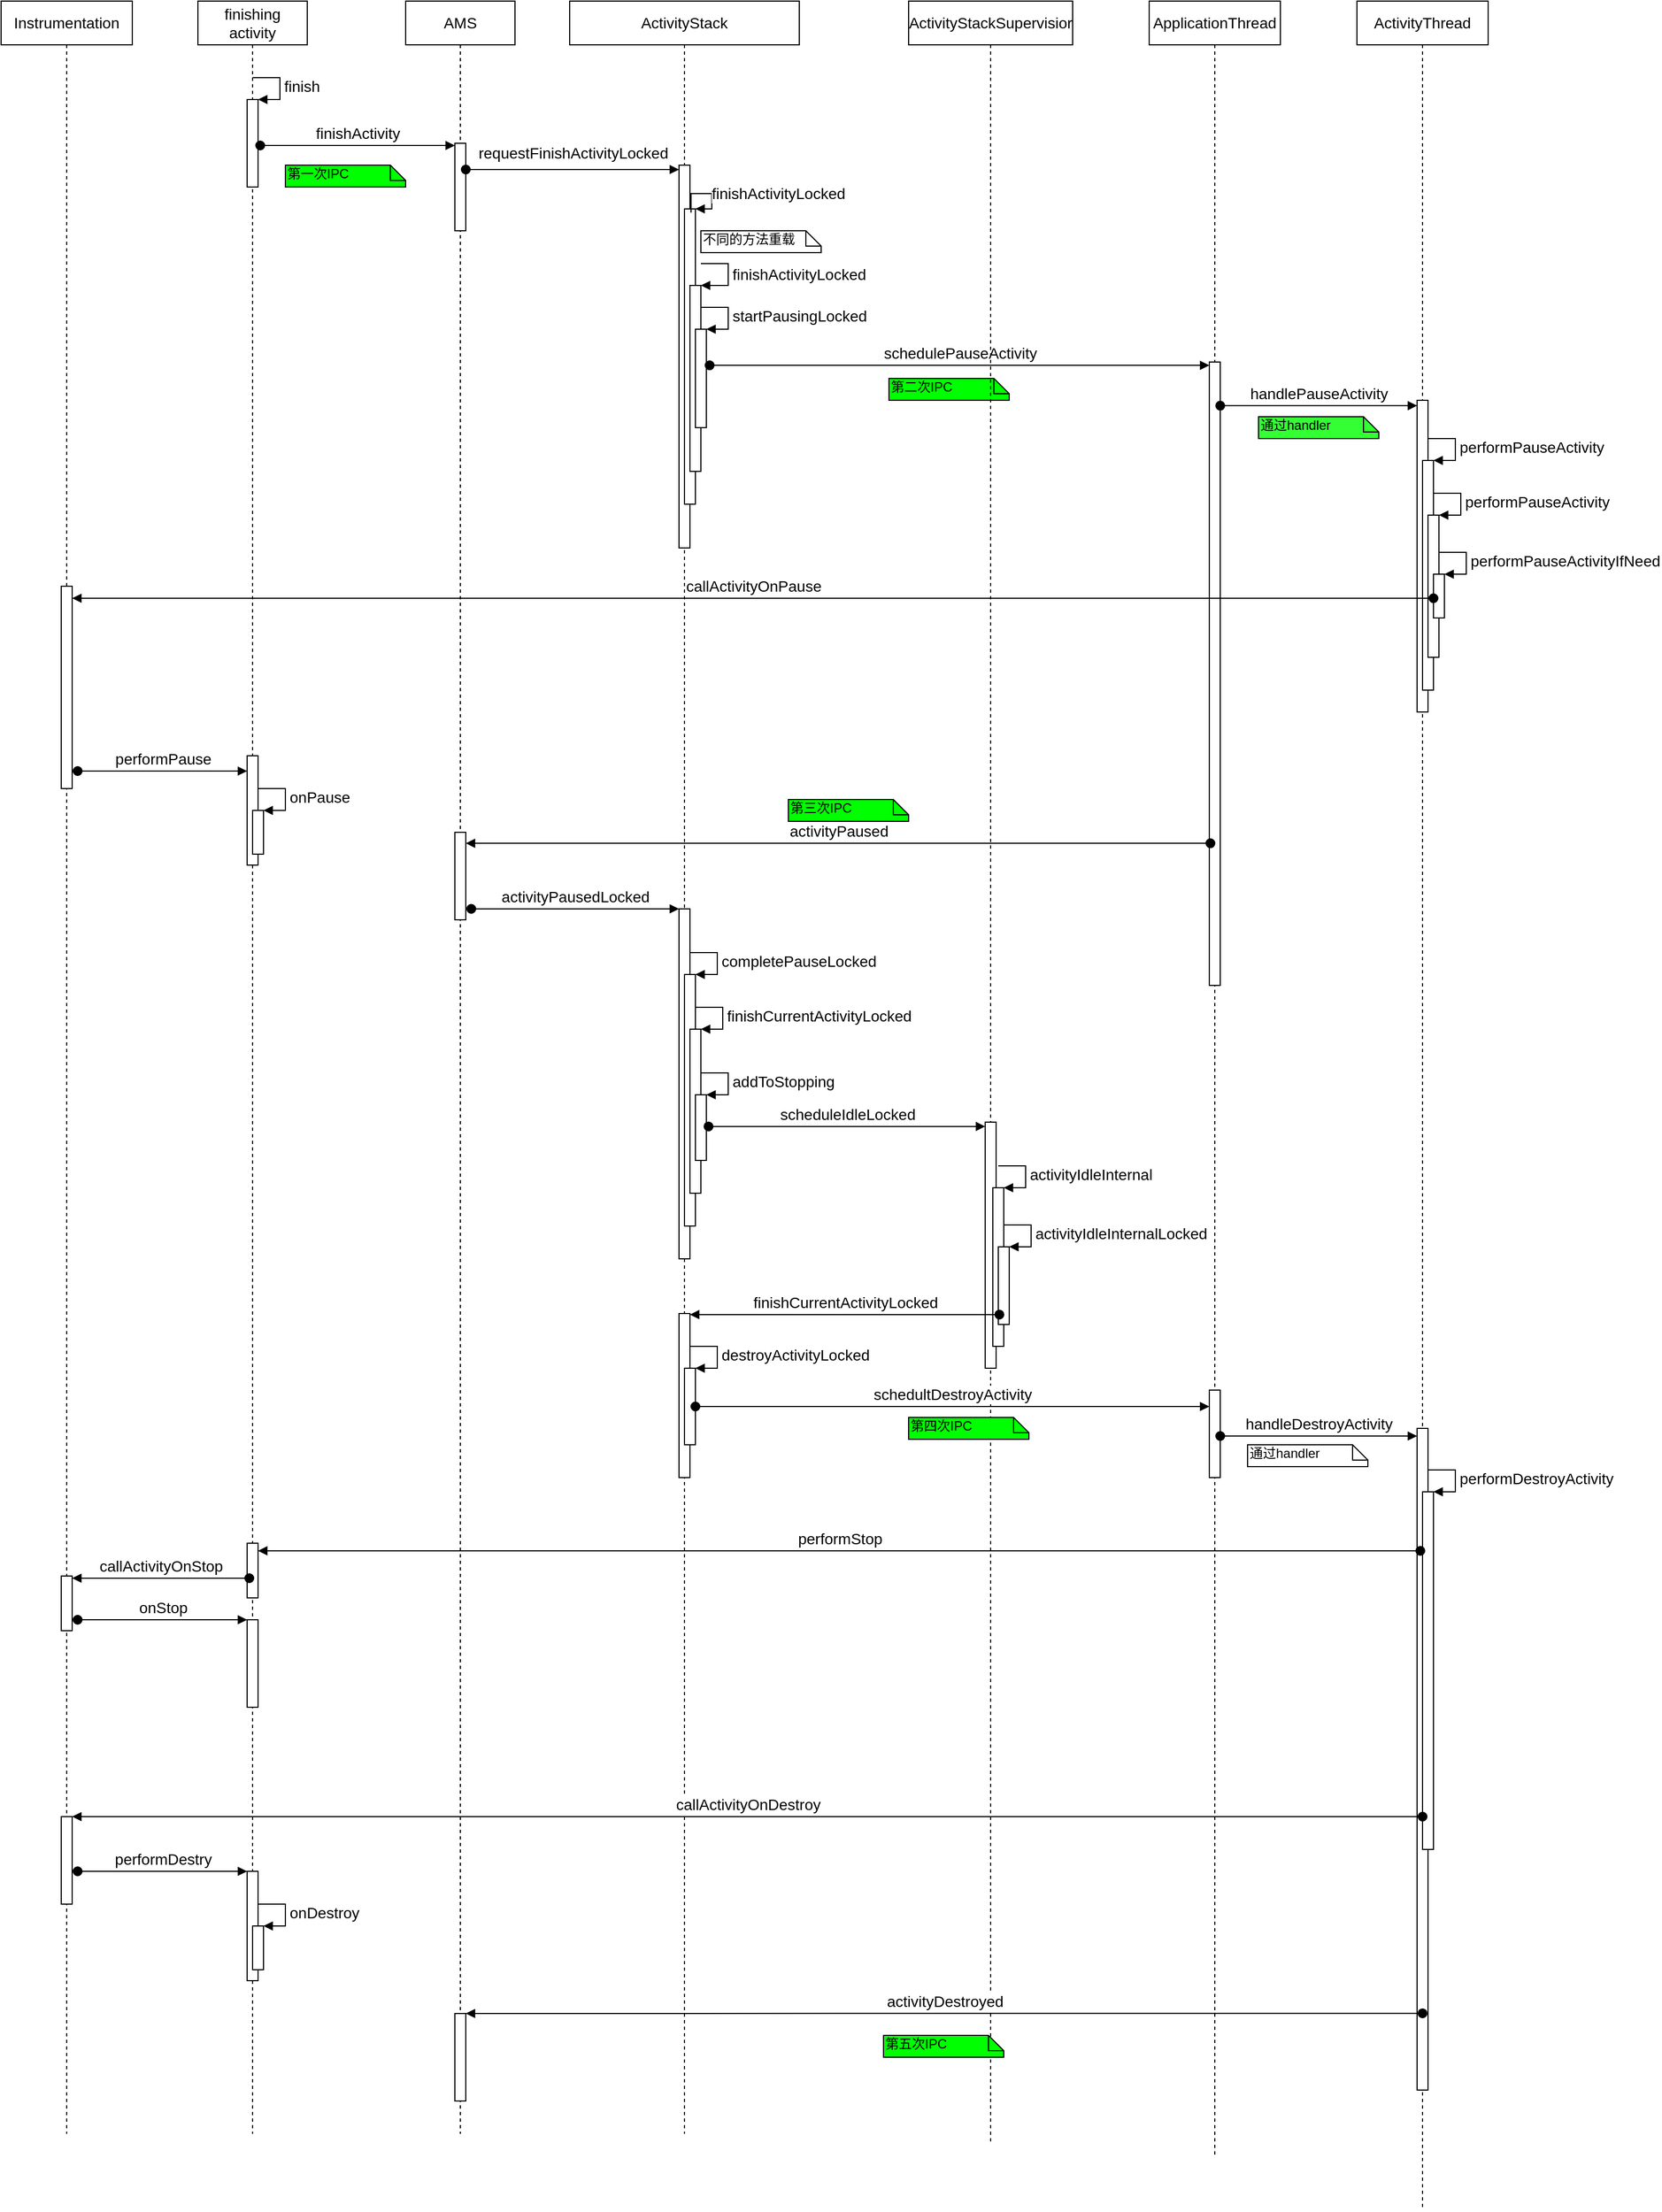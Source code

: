 <mxfile version="10.6.5" type="github"><diagram id="ZLF4FiaXyCPLw8wMx146" name="Page-1"><mxGraphModel dx="2461" dy="768" grid="1" gridSize="10" guides="1" tooltips="1" connect="1" arrows="1" fold="1" page="1" pageScale="1" pageWidth="827" pageHeight="1169" math="0" shadow="0"><root><mxCell id="0"/><mxCell id="1" parent="0"/><mxCell id="BoO9bFV0-iWKRXz_QszZ-1" value="&lt;font style=&quot;font-size: 14px&quot;&gt;finishing activity&lt;/font&gt;" style="shape=umlLifeline;perimeter=lifelinePerimeter;whiteSpace=wrap;html=1;container=1;collapsible=0;recursiveResize=0;outlineConnect=0;" vertex="1" parent="1"><mxGeometry x="100" y="20" width="100" height="1950" as="geometry"/></mxCell><mxCell id="BoO9bFV0-iWKRXz_QszZ-2" value="" style="html=1;points=[];perimeter=orthogonalPerimeter;" vertex="1" parent="BoO9bFV0-iWKRXz_QszZ-1"><mxGeometry x="45" y="90" width="10" height="80" as="geometry"/></mxCell><mxCell id="BoO9bFV0-iWKRXz_QszZ-3" value="&lt;font style=&quot;font-size: 14px&quot;&gt;finish&lt;/font&gt;" style="edgeStyle=orthogonalEdgeStyle;html=1;align=left;spacingLeft=2;endArrow=block;rounded=0;entryX=1;entryY=0;" edge="1" target="BoO9bFV0-iWKRXz_QszZ-2" parent="BoO9bFV0-iWKRXz_QszZ-1"><mxGeometry relative="1" as="geometry"><mxPoint x="50" y="70" as="sourcePoint"/><Array as="points"><mxPoint x="75" y="70"/></Array></mxGeometry></mxCell><mxCell id="BoO9bFV0-iWKRXz_QszZ-46" value="" style="html=1;points=[];perimeter=orthogonalPerimeter;" vertex="1" parent="BoO9bFV0-iWKRXz_QszZ-1"><mxGeometry x="45" y="690" width="10" height="100" as="geometry"/></mxCell><mxCell id="BoO9bFV0-iWKRXz_QszZ-48" value="" style="html=1;points=[];perimeter=orthogonalPerimeter;" vertex="1" parent="BoO9bFV0-iWKRXz_QszZ-1"><mxGeometry x="50" y="740" width="10" height="40" as="geometry"/></mxCell><mxCell id="BoO9bFV0-iWKRXz_QszZ-49" value="&lt;font style=&quot;font-size: 14px&quot;&gt;onPause&lt;/font&gt;" style="edgeStyle=orthogonalEdgeStyle;html=1;align=left;spacingLeft=2;endArrow=block;rounded=0;entryX=1;entryY=0;" edge="1" target="BoO9bFV0-iWKRXz_QszZ-48" parent="BoO9bFV0-iWKRXz_QszZ-1"><mxGeometry relative="1" as="geometry"><mxPoint x="55" y="720" as="sourcePoint"/><Array as="points"><mxPoint x="80" y="720"/></Array></mxGeometry></mxCell><mxCell id="BoO9bFV0-iWKRXz_QszZ-89" value="" style="html=1;points=[];perimeter=orthogonalPerimeter;" vertex="1" parent="BoO9bFV0-iWKRXz_QszZ-1"><mxGeometry x="45" y="1410" width="10" height="50" as="geometry"/></mxCell><mxCell id="BoO9bFV0-iWKRXz_QszZ-94" value="" style="html=1;points=[];perimeter=orthogonalPerimeter;" vertex="1" parent="BoO9bFV0-iWKRXz_QszZ-1"><mxGeometry x="45" y="1480" width="10" height="80" as="geometry"/></mxCell><mxCell id="BoO9bFV0-iWKRXz_QszZ-95" value="&lt;font style=&quot;font-size: 14px&quot;&gt;onStop&lt;/font&gt;" style="html=1;verticalAlign=bottom;startArrow=oval;endArrow=block;startSize=8;" edge="1" target="BoO9bFV0-iWKRXz_QszZ-94" parent="BoO9bFV0-iWKRXz_QszZ-1"><mxGeometry relative="1" as="geometry"><mxPoint x="-110" y="1480" as="sourcePoint"/></mxGeometry></mxCell><mxCell id="BoO9bFV0-iWKRXz_QszZ-98" value="" style="html=1;points=[];perimeter=orthogonalPerimeter;" vertex="1" parent="BoO9bFV0-iWKRXz_QszZ-1"><mxGeometry x="45" y="1710" width="10" height="100" as="geometry"/></mxCell><mxCell id="BoO9bFV0-iWKRXz_QszZ-99" value="&lt;font style=&quot;font-size: 14px&quot;&gt;performDestry&lt;/font&gt;" style="html=1;verticalAlign=bottom;startArrow=oval;endArrow=block;startSize=8;" edge="1" target="BoO9bFV0-iWKRXz_QszZ-98" parent="BoO9bFV0-iWKRXz_QszZ-1"><mxGeometry relative="1" as="geometry"><mxPoint x="-110" y="1710" as="sourcePoint"/></mxGeometry></mxCell><mxCell id="BoO9bFV0-iWKRXz_QszZ-100" value="" style="html=1;points=[];perimeter=orthogonalPerimeter;" vertex="1" parent="BoO9bFV0-iWKRXz_QszZ-1"><mxGeometry x="50" y="1760" width="10" height="40" as="geometry"/></mxCell><mxCell id="BoO9bFV0-iWKRXz_QszZ-101" value="&lt;font style=&quot;font-size: 14px&quot;&gt;onDestroy&lt;/font&gt;" style="edgeStyle=orthogonalEdgeStyle;html=1;align=left;spacingLeft=2;endArrow=block;rounded=0;entryX=1;entryY=0;" edge="1" target="BoO9bFV0-iWKRXz_QszZ-100" parent="BoO9bFV0-iWKRXz_QszZ-1"><mxGeometry relative="1" as="geometry"><mxPoint x="55" y="1740" as="sourcePoint"/><Array as="points"><mxPoint x="80" y="1740"/></Array></mxGeometry></mxCell><mxCell id="BoO9bFV0-iWKRXz_QszZ-4" value="&lt;font style=&quot;font-size: 14px&quot;&gt;AMS&lt;/font&gt;" style="shape=umlLifeline;perimeter=lifelinePerimeter;whiteSpace=wrap;html=1;container=1;collapsible=0;recursiveResize=0;outlineConnect=0;" vertex="1" parent="1"><mxGeometry x="290" y="20" width="100" height="1950" as="geometry"/></mxCell><mxCell id="BoO9bFV0-iWKRXz_QszZ-8" value="" style="html=1;points=[];perimeter=orthogonalPerimeter;" vertex="1" parent="BoO9bFV0-iWKRXz_QszZ-4"><mxGeometry x="45" y="130" width="10" height="80" as="geometry"/></mxCell><mxCell id="BoO9bFV0-iWKRXz_QszZ-54" value="" style="html=1;points=[];perimeter=orthogonalPerimeter;" vertex="1" parent="BoO9bFV0-iWKRXz_QszZ-4"><mxGeometry x="45" y="760" width="10" height="80" as="geometry"/></mxCell><mxCell id="BoO9bFV0-iWKRXz_QszZ-105" value="" style="html=1;points=[];perimeter=orthogonalPerimeter;fillColor=#FFFFFF;" vertex="1" parent="BoO9bFV0-iWKRXz_QszZ-4"><mxGeometry x="45" y="1840" width="10" height="80" as="geometry"/></mxCell><mxCell id="BoO9bFV0-iWKRXz_QszZ-9" value="&lt;font style=&quot;font-size: 14px&quot;&gt;finishActivity&lt;/font&gt;" style="html=1;verticalAlign=bottom;startArrow=oval;endArrow=block;startSize=8;exitX=1.2;exitY=0.525;exitDx=0;exitDy=0;exitPerimeter=0;" edge="1" target="BoO9bFV0-iWKRXz_QszZ-8" parent="1" source="BoO9bFV0-iWKRXz_QszZ-2"><mxGeometry relative="1" as="geometry"><mxPoint x="275" y="150" as="sourcePoint"/></mxGeometry></mxCell><mxCell id="BoO9bFV0-iWKRXz_QszZ-10" value="&lt;font style=&quot;font-size: 14px&quot;&gt;ActivityStack&lt;/font&gt;" style="shape=umlLifeline;perimeter=lifelinePerimeter;whiteSpace=wrap;html=1;container=1;collapsible=0;recursiveResize=0;outlineConnect=0;" vertex="1" parent="1"><mxGeometry x="440" y="20" width="210" height="1950" as="geometry"/></mxCell><mxCell id="BoO9bFV0-iWKRXz_QszZ-12" value="" style="html=1;points=[];perimeter=orthogonalPerimeter;" vertex="1" parent="BoO9bFV0-iWKRXz_QszZ-10"><mxGeometry x="100" y="150" width="10" height="350" as="geometry"/></mxCell><mxCell id="BoO9bFV0-iWKRXz_QszZ-16" value="" style="html=1;points=[];perimeter=orthogonalPerimeter;" vertex="1" parent="BoO9bFV0-iWKRXz_QszZ-10"><mxGeometry x="105" y="190" width="10" height="270" as="geometry"/></mxCell><mxCell id="BoO9bFV0-iWKRXz_QszZ-17" value="&lt;font style=&quot;font-size: 14px&quot;&gt;finishActivityLocked&lt;/font&gt;" style="edgeStyle=orthogonalEdgeStyle;html=1;align=left;spacingLeft=2;endArrow=block;rounded=0;entryX=1;entryY=0;exitX=1.1;exitY=0.124;exitDx=0;exitDy=0;exitPerimeter=0;" edge="1" target="BoO9bFV0-iWKRXz_QszZ-16" parent="BoO9bFV0-iWKRXz_QszZ-10" source="BoO9bFV0-iWKRXz_QszZ-12"><mxGeometry relative="1" as="geometry"><mxPoint x="55" y="180" as="sourcePoint"/><Array as="points"><mxPoint x="130" y="176"/><mxPoint x="130" y="190"/></Array></mxGeometry></mxCell><mxCell id="BoO9bFV0-iWKRXz_QszZ-18" value="" style="html=1;points=[];perimeter=orthogonalPerimeter;" vertex="1" parent="BoO9bFV0-iWKRXz_QszZ-10"><mxGeometry x="110" y="260" width="10" height="170" as="geometry"/></mxCell><mxCell id="BoO9bFV0-iWKRXz_QszZ-19" value="&lt;font style=&quot;font-size: 14px&quot;&gt;finishActivityLocked&lt;/font&gt;" style="edgeStyle=orthogonalEdgeStyle;html=1;align=left;spacingLeft=2;endArrow=block;rounded=0;entryX=1;entryY=0;" edge="1" target="BoO9bFV0-iWKRXz_QszZ-18" parent="BoO9bFV0-iWKRXz_QszZ-10"><mxGeometry relative="1" as="geometry"><mxPoint x="120" y="240" as="sourcePoint"/><Array as="points"><mxPoint x="145" y="240"/></Array></mxGeometry></mxCell><mxCell id="BoO9bFV0-iWKRXz_QszZ-20" value="不同的方法重载" style="shape=note;whiteSpace=wrap;html=1;size=14;verticalAlign=top;align=left;spacingTop=-6;" vertex="1" parent="BoO9bFV0-iWKRXz_QszZ-10"><mxGeometry x="120" y="210" width="110" height="20" as="geometry"/></mxCell><mxCell id="BoO9bFV0-iWKRXz_QszZ-21" value="" style="html=1;points=[];perimeter=orthogonalPerimeter;" vertex="1" parent="BoO9bFV0-iWKRXz_QszZ-10"><mxGeometry x="115" y="300" width="10" height="90" as="geometry"/></mxCell><mxCell id="BoO9bFV0-iWKRXz_QszZ-22" value="&lt;font style=&quot;font-size: 14px&quot;&gt;startPausingLocked&lt;/font&gt;" style="edgeStyle=orthogonalEdgeStyle;html=1;align=left;spacingLeft=2;endArrow=block;rounded=0;entryX=1;entryY=0;" edge="1" target="BoO9bFV0-iWKRXz_QszZ-21" parent="BoO9bFV0-iWKRXz_QszZ-10"><mxGeometry relative="1" as="geometry"><mxPoint x="120" y="280" as="sourcePoint"/><Array as="points"><mxPoint x="145" y="280"/></Array></mxGeometry></mxCell><mxCell id="BoO9bFV0-iWKRXz_QszZ-56" value="" style="html=1;points=[];perimeter=orthogonalPerimeter;" vertex="1" parent="BoO9bFV0-iWKRXz_QszZ-10"><mxGeometry x="100" y="830" width="10" height="320" as="geometry"/></mxCell><mxCell id="BoO9bFV0-iWKRXz_QszZ-57" value="&lt;font style=&quot;font-size: 14px&quot;&gt;activityPausedLocked&lt;/font&gt;" style="html=1;verticalAlign=bottom;startArrow=oval;endArrow=block;startSize=8;" edge="1" target="BoO9bFV0-iWKRXz_QszZ-56" parent="BoO9bFV0-iWKRXz_QszZ-10"><mxGeometry relative="1" as="geometry"><mxPoint x="-90" y="830" as="sourcePoint"/></mxGeometry></mxCell><mxCell id="BoO9bFV0-iWKRXz_QszZ-58" value="" style="html=1;points=[];perimeter=orthogonalPerimeter;" vertex="1" parent="BoO9bFV0-iWKRXz_QszZ-10"><mxGeometry x="105" y="890" width="10" height="230" as="geometry"/></mxCell><mxCell id="BoO9bFV0-iWKRXz_QszZ-59" value="&lt;font style=&quot;font-size: 14px&quot;&gt;completePauseLocked&lt;/font&gt;" style="edgeStyle=orthogonalEdgeStyle;html=1;align=left;spacingLeft=2;endArrow=block;rounded=0;entryX=1;entryY=0;" edge="1" target="BoO9bFV0-iWKRXz_QszZ-58" parent="BoO9bFV0-iWKRXz_QszZ-10"><mxGeometry relative="1" as="geometry"><mxPoint x="110" y="870" as="sourcePoint"/><Array as="points"><mxPoint x="135" y="870"/></Array></mxGeometry></mxCell><mxCell id="BoO9bFV0-iWKRXz_QszZ-60" value="" style="html=1;points=[];perimeter=orthogonalPerimeter;" vertex="1" parent="BoO9bFV0-iWKRXz_QszZ-10"><mxGeometry x="110" y="940" width="10" height="150" as="geometry"/></mxCell><mxCell id="BoO9bFV0-iWKRXz_QszZ-61" value="&lt;font style=&quot;font-size: 14px&quot;&gt;finishCurrentActivityLocked&lt;/font&gt;" style="edgeStyle=orthogonalEdgeStyle;html=1;align=left;spacingLeft=2;endArrow=block;rounded=0;entryX=1;entryY=0;" edge="1" target="BoO9bFV0-iWKRXz_QszZ-60" parent="BoO9bFV0-iWKRXz_QszZ-10"><mxGeometry relative="1" as="geometry"><mxPoint x="115" y="920" as="sourcePoint"/><Array as="points"><mxPoint x="140" y="920"/></Array></mxGeometry></mxCell><mxCell id="BoO9bFV0-iWKRXz_QszZ-62" value="" style="html=1;points=[];perimeter=orthogonalPerimeter;" vertex="1" parent="BoO9bFV0-iWKRXz_QszZ-10"><mxGeometry x="115" y="1000" width="10" height="60" as="geometry"/></mxCell><mxCell id="BoO9bFV0-iWKRXz_QszZ-63" value="&lt;font style=&quot;font-size: 14px&quot;&gt;addToStopping&lt;/font&gt;" style="edgeStyle=orthogonalEdgeStyle;html=1;align=left;spacingLeft=2;endArrow=block;rounded=0;entryX=1;entryY=0;" edge="1" target="BoO9bFV0-iWKRXz_QszZ-62" parent="BoO9bFV0-iWKRXz_QszZ-10"><mxGeometry relative="1" as="geometry"><mxPoint x="120" y="980" as="sourcePoint"/><Array as="points"><mxPoint x="145" y="980"/></Array></mxGeometry></mxCell><mxCell id="BoO9bFV0-iWKRXz_QszZ-76" value="" style="html=1;points=[];perimeter=orthogonalPerimeter;" vertex="1" parent="BoO9bFV0-iWKRXz_QszZ-10"><mxGeometry x="100" y="1200" width="10" height="150" as="geometry"/></mxCell><mxCell id="BoO9bFV0-iWKRXz_QszZ-78" value="" style="html=1;points=[];perimeter=orthogonalPerimeter;" vertex="1" parent="BoO9bFV0-iWKRXz_QszZ-10"><mxGeometry x="105" y="1250" width="10" height="70" as="geometry"/></mxCell><mxCell id="BoO9bFV0-iWKRXz_QszZ-79" value="&lt;font style=&quot;font-size: 14px&quot;&gt;destroyActivityLocked&lt;/font&gt;" style="edgeStyle=orthogonalEdgeStyle;html=1;align=left;spacingLeft=2;endArrow=block;rounded=0;entryX=1;entryY=0;" edge="1" target="BoO9bFV0-iWKRXz_QszZ-78" parent="BoO9bFV0-iWKRXz_QszZ-10"><mxGeometry relative="1" as="geometry"><mxPoint x="110" y="1230" as="sourcePoint"/><Array as="points"><mxPoint x="135" y="1230"/></Array></mxGeometry></mxCell><mxCell id="BoO9bFV0-iWKRXz_QszZ-13" value="&lt;font style=&quot;font-size: 14px&quot;&gt;requestFinishActivityLocked&lt;/font&gt;" style="html=1;verticalAlign=bottom;startArrow=oval;endArrow=block;startSize=8;exitX=1;exitY=0.3;exitDx=0;exitDy=0;exitPerimeter=0;" edge="1" target="BoO9bFV0-iWKRXz_QszZ-12" parent="1" source="BoO9bFV0-iWKRXz_QszZ-8"><mxGeometry y="4" relative="1" as="geometry"><mxPoint x="455" y="170" as="sourcePoint"/><mxPoint as="offset"/></mxGeometry></mxCell><mxCell id="BoO9bFV0-iWKRXz_QszZ-23" value="&lt;font style=&quot;font-size: 14px&quot;&gt;ApplicationThread&lt;/font&gt;" style="shape=umlLifeline;perimeter=lifelinePerimeter;whiteSpace=wrap;html=1;container=1;collapsible=0;recursiveResize=0;outlineConnect=0;" vertex="1" parent="1"><mxGeometry x="970" y="20" width="120" height="1970" as="geometry"/></mxCell><mxCell id="BoO9bFV0-iWKRXz_QszZ-25" value="" style="html=1;points=[];perimeter=orthogonalPerimeter;" vertex="1" parent="BoO9bFV0-iWKRXz_QszZ-23"><mxGeometry x="55" y="330" width="10" height="570" as="geometry"/></mxCell><mxCell id="BoO9bFV0-iWKRXz_QszZ-80" value="" style="html=1;points=[];perimeter=orthogonalPerimeter;" vertex="1" parent="BoO9bFV0-iWKRXz_QszZ-23"><mxGeometry x="55" y="1270" width="10" height="80" as="geometry"/></mxCell><mxCell id="BoO9bFV0-iWKRXz_QszZ-28" value="第二次IPC" style="shape=note;whiteSpace=wrap;html=1;size=14;verticalAlign=top;align=left;spacingTop=-6;fillColor=#00FF00;" vertex="1" parent="1"><mxGeometry x="732" y="365" width="110" height="20" as="geometry"/></mxCell><mxCell id="BoO9bFV0-iWKRXz_QszZ-29" value="&lt;font style=&quot;font-size: 14px&quot;&gt;ActivityThread&lt;/font&gt;" style="shape=umlLifeline;perimeter=lifelinePerimeter;whiteSpace=wrap;html=1;container=1;collapsible=0;recursiveResize=0;outlineConnect=0;" vertex="1" parent="1"><mxGeometry x="1160" y="20" width="120" height="2020" as="geometry"/></mxCell><mxCell id="BoO9bFV0-iWKRXz_QszZ-30" value="" style="html=1;points=[];perimeter=orthogonalPerimeter;" vertex="1" parent="BoO9bFV0-iWKRXz_QszZ-29"><mxGeometry x="55" y="365" width="10" height="285" as="geometry"/></mxCell><mxCell id="BoO9bFV0-iWKRXz_QszZ-32" value="" style="html=1;points=[];perimeter=orthogonalPerimeter;" vertex="1" parent="BoO9bFV0-iWKRXz_QszZ-29"><mxGeometry x="60" y="420" width="10" height="210" as="geometry"/></mxCell><mxCell id="BoO9bFV0-iWKRXz_QszZ-33" value="&lt;font style=&quot;font-size: 14px&quot;&gt;performPauseActivity&lt;/font&gt;" style="edgeStyle=orthogonalEdgeStyle;html=1;align=left;spacingLeft=2;endArrow=block;rounded=0;entryX=1;entryY=0;" edge="1" target="BoO9bFV0-iWKRXz_QszZ-32" parent="BoO9bFV0-iWKRXz_QszZ-29"><mxGeometry relative="1" as="geometry"><mxPoint x="65" y="400" as="sourcePoint"/><Array as="points"><mxPoint x="90" y="400"/></Array></mxGeometry></mxCell><mxCell id="BoO9bFV0-iWKRXz_QszZ-34" value="" style="html=1;points=[];perimeter=orthogonalPerimeter;" vertex="1" parent="BoO9bFV0-iWKRXz_QszZ-29"><mxGeometry x="65" y="470" width="10" height="130" as="geometry"/></mxCell><mxCell id="BoO9bFV0-iWKRXz_QszZ-35" value="&lt;font style=&quot;font-size: 14px&quot;&gt;performPauseActivity&lt;/font&gt;" style="edgeStyle=orthogonalEdgeStyle;html=1;align=left;spacingLeft=2;endArrow=block;rounded=0;entryX=1;entryY=0;" edge="1" target="BoO9bFV0-iWKRXz_QszZ-34" parent="BoO9bFV0-iWKRXz_QszZ-29"><mxGeometry relative="1" as="geometry"><mxPoint x="70" y="450" as="sourcePoint"/><Array as="points"><mxPoint x="95" y="450"/></Array></mxGeometry></mxCell><mxCell id="BoO9bFV0-iWKRXz_QszZ-36" value="" style="html=1;points=[];perimeter=orthogonalPerimeter;" vertex="1" parent="BoO9bFV0-iWKRXz_QszZ-29"><mxGeometry x="70" y="524" width="10" height="40" as="geometry"/></mxCell><mxCell id="BoO9bFV0-iWKRXz_QszZ-37" value="&lt;font style=&quot;font-size: 14px&quot;&gt;performPauseActivityIfNeed&lt;/font&gt;" style="edgeStyle=orthogonalEdgeStyle;html=1;align=left;spacingLeft=2;endArrow=block;rounded=0;entryX=1;entryY=0;" edge="1" target="BoO9bFV0-iWKRXz_QszZ-36" parent="BoO9bFV0-iWKRXz_QszZ-29"><mxGeometry relative="1" as="geometry"><mxPoint x="75" y="504" as="sourcePoint"/><Array as="points"><mxPoint x="100" y="504"/></Array></mxGeometry></mxCell><mxCell id="BoO9bFV0-iWKRXz_QszZ-82" value="" style="html=1;points=[];perimeter=orthogonalPerimeter;" vertex="1" parent="BoO9bFV0-iWKRXz_QszZ-29"><mxGeometry x="55" y="1305" width="10" height="605" as="geometry"/></mxCell><mxCell id="BoO9bFV0-iWKRXz_QszZ-87" value="" style="html=1;points=[];perimeter=orthogonalPerimeter;" vertex="1" parent="BoO9bFV0-iWKRXz_QszZ-29"><mxGeometry x="60" y="1363" width="10" height="327" as="geometry"/></mxCell><mxCell id="BoO9bFV0-iWKRXz_QszZ-88" value="&lt;font style=&quot;font-size: 14px&quot;&gt;performDestroyActivity&lt;/font&gt;" style="edgeStyle=orthogonalEdgeStyle;html=1;align=left;spacingLeft=2;endArrow=block;rounded=0;entryX=1;entryY=0;" edge="1" target="BoO9bFV0-iWKRXz_QszZ-87" parent="BoO9bFV0-iWKRXz_QszZ-29"><mxGeometry relative="1" as="geometry"><mxPoint x="65" y="1343" as="sourcePoint"/><Array as="points"><mxPoint x="90" y="1343"/></Array></mxGeometry></mxCell><mxCell id="BoO9bFV0-iWKRXz_QszZ-31" value="&lt;font style=&quot;font-size: 14px&quot;&gt;handlePauseActivity&lt;/font&gt;" style="html=1;verticalAlign=bottom;startArrow=oval;endArrow=block;startSize=8;exitX=1;exitY=0.07;exitDx=0;exitDy=0;exitPerimeter=0;" edge="1" parent="1" target="BoO9bFV0-iWKRXz_QszZ-30" source="BoO9bFV0-iWKRXz_QszZ-25"><mxGeometry relative="1" as="geometry"><mxPoint x="1040" y="390" as="sourcePoint"/></mxGeometry></mxCell><mxCell id="BoO9bFV0-iWKRXz_QszZ-40" value="通过handler" style="shape=note;whiteSpace=wrap;html=1;size=14;verticalAlign=top;align=left;spacingTop=-6;fillColor=#33FF33;" vertex="1" parent="1"><mxGeometry x="1070" y="400" width="110" height="20" as="geometry"/></mxCell><mxCell id="BoO9bFV0-iWKRXz_QszZ-41" value="第一次IPC" style="shape=note;whiteSpace=wrap;html=1;size=14;verticalAlign=top;align=left;spacingTop=-6;fillColor=#00FF00;" vertex="1" parent="1"><mxGeometry x="180" y="170" width="110" height="20" as="geometry"/></mxCell><mxCell id="BoO9bFV0-iWKRXz_QszZ-42" value="&lt;font style=&quot;font-size: 14px&quot;&gt;Instrumentation&lt;/font&gt;" style="shape=umlLifeline;perimeter=lifelinePerimeter;whiteSpace=wrap;html=1;container=1;collapsible=0;recursiveResize=0;outlineConnect=0;" vertex="1" parent="1"><mxGeometry x="-80" y="20" width="120" height="1950" as="geometry"/></mxCell><mxCell id="BoO9bFV0-iWKRXz_QszZ-43" value="" style="html=1;points=[];perimeter=orthogonalPerimeter;" vertex="1" parent="BoO9bFV0-iWKRXz_QszZ-42"><mxGeometry x="55" y="535" width="10" height="185" as="geometry"/></mxCell><mxCell id="BoO9bFV0-iWKRXz_QszZ-92" value="" style="html=1;points=[];perimeter=orthogonalPerimeter;" vertex="1" parent="BoO9bFV0-iWKRXz_QszZ-42"><mxGeometry x="55" y="1440" width="10" height="50" as="geometry"/></mxCell><mxCell id="BoO9bFV0-iWKRXz_QszZ-96" value="" style="html=1;points=[];perimeter=orthogonalPerimeter;" vertex="1" parent="BoO9bFV0-iWKRXz_QszZ-42"><mxGeometry x="55" y="1660" width="10" height="80" as="geometry"/></mxCell><mxCell id="BoO9bFV0-iWKRXz_QszZ-44" value="&lt;font style=&quot;font-size: 14px&quot;&gt;callActivityOnPause&lt;/font&gt;" style="html=1;verticalAlign=bottom;startArrow=oval;endArrow=block;startSize=8;" edge="1" parent="1" target="BoO9bFV0-iWKRXz_QszZ-43"><mxGeometry relative="1" as="geometry"><mxPoint x="1230" y="566" as="sourcePoint"/></mxGeometry></mxCell><mxCell id="BoO9bFV0-iWKRXz_QszZ-55" value="&lt;font style=&quot;font-size: 14px&quot;&gt;activityPaused&lt;/font&gt;" style="html=1;verticalAlign=bottom;startArrow=oval;endArrow=block;startSize=8;exitX=0.1;exitY=0.772;exitDx=0;exitDy=0;exitPerimeter=0;" edge="1" target="BoO9bFV0-iWKRXz_QszZ-54" parent="1" source="BoO9bFV0-iWKRXz_QszZ-25"><mxGeometry relative="1" as="geometry"><mxPoint x="780" y="790" as="sourcePoint"/></mxGeometry></mxCell><mxCell id="BoO9bFV0-iWKRXz_QszZ-26" value="&lt;font style=&quot;font-size: 14px&quot;&gt;schedulePauseActivity&lt;/font&gt;" style="html=1;verticalAlign=bottom;startArrow=oval;endArrow=block;startSize=8;exitX=1.3;exitY=0.367;exitDx=0;exitDy=0;exitPerimeter=0;" edge="1" target="BoO9bFV0-iWKRXz_QszZ-25" parent="1" source="BoO9bFV0-iWKRXz_QszZ-21"><mxGeometry relative="1" as="geometry"><mxPoint x="610" y="350" as="sourcePoint"/></mxGeometry></mxCell><mxCell id="BoO9bFV0-iWKRXz_QszZ-47" value="&lt;font style=&quot;font-size: 14px&quot;&gt;performPause&lt;/font&gt;" style="html=1;verticalAlign=bottom;startArrow=oval;endArrow=block;startSize=8;" edge="1" target="BoO9bFV0-iWKRXz_QszZ-46" parent="1"><mxGeometry relative="1" as="geometry"><mxPoint x="-10" y="724" as="sourcePoint"/></mxGeometry></mxCell><mxCell id="BoO9bFV0-iWKRXz_QszZ-64" value="&lt;font style=&quot;font-size: 14px&quot;&gt;ActivityStackSupervisior&lt;/font&gt;" style="shape=umlLifeline;perimeter=lifelinePerimeter;whiteSpace=wrap;html=1;container=1;collapsible=0;recursiveResize=0;outlineConnect=0;" vertex="1" parent="1"><mxGeometry x="750" y="20" width="150" height="1960" as="geometry"/></mxCell><mxCell id="BoO9bFV0-iWKRXz_QszZ-65" value="" style="html=1;points=[];perimeter=orthogonalPerimeter;" vertex="1" parent="BoO9bFV0-iWKRXz_QszZ-64"><mxGeometry x="70" y="1025" width="10" height="225" as="geometry"/></mxCell><mxCell id="BoO9bFV0-iWKRXz_QszZ-70" value="" style="html=1;points=[];perimeter=orthogonalPerimeter;" vertex="1" parent="BoO9bFV0-iWKRXz_QszZ-64"><mxGeometry x="77" y="1085" width="10" height="145" as="geometry"/></mxCell><mxCell id="BoO9bFV0-iWKRXz_QszZ-71" value="&lt;font style=&quot;font-size: 14px&quot;&gt;activityIdleInternal&lt;/font&gt;" style="edgeStyle=orthogonalEdgeStyle;html=1;align=left;spacingLeft=2;endArrow=block;rounded=0;entryX=1;entryY=0;" edge="1" target="BoO9bFV0-iWKRXz_QszZ-70" parent="BoO9bFV0-iWKRXz_QszZ-64"><mxGeometry relative="1" as="geometry"><mxPoint x="82" y="1065" as="sourcePoint"/><Array as="points"><mxPoint x="107" y="1065"/></Array></mxGeometry></mxCell><mxCell id="BoO9bFV0-iWKRXz_QszZ-74" value="" style="html=1;points=[];perimeter=orthogonalPerimeter;" vertex="1" parent="BoO9bFV0-iWKRXz_QszZ-64"><mxGeometry x="82" y="1139" width="10" height="71" as="geometry"/></mxCell><mxCell id="BoO9bFV0-iWKRXz_QszZ-75" value="&lt;font style=&quot;font-size: 14px&quot;&gt;activityIdleInternalLocked&lt;/font&gt;" style="edgeStyle=orthogonalEdgeStyle;html=1;align=left;spacingLeft=2;endArrow=block;rounded=0;entryX=1;entryY=0;" edge="1" target="BoO9bFV0-iWKRXz_QszZ-74" parent="BoO9bFV0-iWKRXz_QszZ-64"><mxGeometry relative="1" as="geometry"><mxPoint x="87" y="1119" as="sourcePoint"/><Array as="points"><mxPoint x="112" y="1119"/></Array></mxGeometry></mxCell><mxCell id="BoO9bFV0-iWKRXz_QszZ-66" value="&lt;font style=&quot;font-size: 14px&quot;&gt;scheduleIdleLocked&lt;/font&gt;" style="html=1;verticalAlign=bottom;startArrow=oval;endArrow=block;startSize=8;exitX=1.2;exitY=0.483;exitDx=0;exitDy=0;exitPerimeter=0;" edge="1" target="BoO9bFV0-iWKRXz_QszZ-65" parent="1" source="BoO9bFV0-iWKRXz_QszZ-62"><mxGeometry relative="1" as="geometry"><mxPoint x="760" y="1045" as="sourcePoint"/></mxGeometry></mxCell><mxCell id="BoO9bFV0-iWKRXz_QszZ-77" value="&lt;font style=&quot;font-size: 14px&quot;&gt;finishCurrentActivityLocked&lt;/font&gt;" style="html=1;verticalAlign=bottom;startArrow=oval;endArrow=block;startSize=8;exitX=0.1;exitY=0.873;exitDx=0;exitDy=0;exitPerimeter=0;" edge="1" target="BoO9bFV0-iWKRXz_QszZ-76" parent="1" source="BoO9bFV0-iWKRXz_QszZ-74"><mxGeometry relative="1" as="geometry"><mxPoint x="480" y="1220" as="sourcePoint"/></mxGeometry></mxCell><mxCell id="BoO9bFV0-iWKRXz_QszZ-81" value="&lt;font style=&quot;font-size: 14px&quot;&gt;schedultDestroyActivity&lt;/font&gt;" style="html=1;verticalAlign=bottom;startArrow=oval;endArrow=block;startSize=8;" edge="1" target="BoO9bFV0-iWKRXz_QszZ-80" parent="1" source="BoO9bFV0-iWKRXz_QszZ-78"><mxGeometry relative="1" as="geometry"><mxPoint x="965" y="1290" as="sourcePoint"/></mxGeometry></mxCell><mxCell id="BoO9bFV0-iWKRXz_QszZ-83" value="&lt;font style=&quot;font-size: 14px&quot;&gt;handleDestroyActivity&lt;/font&gt;" style="html=1;verticalAlign=bottom;startArrow=oval;endArrow=block;startSize=8;exitX=1;exitY=0.525;exitDx=0;exitDy=0;exitPerimeter=0;" edge="1" target="BoO9bFV0-iWKRXz_QszZ-82" parent="1" source="BoO9bFV0-iWKRXz_QszZ-80"><mxGeometry relative="1" as="geometry"><mxPoint x="1155" y="1325" as="sourcePoint"/></mxGeometry></mxCell><mxCell id="BoO9bFV0-iWKRXz_QszZ-86" value="第三次IPC" style="shape=note;whiteSpace=wrap;html=1;size=14;verticalAlign=top;align=left;spacingTop=-6;fillColor=#00FF00;" vertex="1" parent="1"><mxGeometry x="640" y="750" width="110" height="20" as="geometry"/></mxCell><mxCell id="BoO9bFV0-iWKRXz_QszZ-90" value="&lt;font style=&quot;font-size: 14px&quot;&gt;performStop&lt;/font&gt;" style="html=1;verticalAlign=bottom;startArrow=oval;endArrow=block;startSize=8;exitX=-0.2;exitY=0.165;exitDx=0;exitDy=0;exitPerimeter=0;" edge="1" target="BoO9bFV0-iWKRXz_QszZ-89" parent="1" source="BoO9bFV0-iWKRXz_QszZ-87"><mxGeometry relative="1" as="geometry"><mxPoint x="85" y="1430" as="sourcePoint"/></mxGeometry></mxCell><mxCell id="BoO9bFV0-iWKRXz_QszZ-91" value="通过handler" style="shape=note;whiteSpace=wrap;html=1;size=14;verticalAlign=top;align=left;spacingTop=-6;" vertex="1" parent="1"><mxGeometry x="1060" y="1340" width="110" height="20" as="geometry"/></mxCell><mxCell id="BoO9bFV0-iWKRXz_QszZ-93" value="&lt;font style=&quot;font-size: 14px&quot;&gt;callActivityOnStop&lt;/font&gt;" style="html=1;verticalAlign=bottom;startArrow=oval;endArrow=block;startSize=8;exitX=0.2;exitY=0.64;exitDx=0;exitDy=0;exitPerimeter=0;" edge="1" target="BoO9bFV0-iWKRXz_QszZ-92" parent="1" source="BoO9bFV0-iWKRXz_QszZ-89"><mxGeometry relative="1" as="geometry"><mxPoint x="-85" y="1460" as="sourcePoint"/></mxGeometry></mxCell><mxCell id="BoO9bFV0-iWKRXz_QszZ-97" value="&lt;font style=&quot;font-size: 14px&quot;&gt;callActivityOnDestroy&lt;/font&gt;" style="html=1;verticalAlign=bottom;startArrow=oval;endArrow=block;startSize=8;" edge="1" target="BoO9bFV0-iWKRXz_QszZ-96" parent="1" source="BoO9bFV0-iWKRXz_QszZ-87"><mxGeometry relative="1" as="geometry"><mxPoint x="-85" y="1680" as="sourcePoint"/></mxGeometry></mxCell><mxCell id="BoO9bFV0-iWKRXz_QszZ-102" value="第四次IPC" style="shape=note;whiteSpace=wrap;html=1;size=14;verticalAlign=top;align=left;spacingTop=-6;fillColor=#00FF00;" vertex="1" parent="1"><mxGeometry x="750" y="1315" width="110" height="20" as="geometry"/></mxCell><mxCell id="BoO9bFV0-iWKRXz_QszZ-106" value="&lt;font style=&quot;font-size: 14px&quot;&gt;activityDestroyed&lt;/font&gt;" style="html=1;verticalAlign=bottom;startArrow=oval;endArrow=block;startSize=8;exitX=0.5;exitY=0.884;exitDx=0;exitDy=0;exitPerimeter=0;" edge="1" target="BoO9bFV0-iWKRXz_QszZ-105" parent="1" source="BoO9bFV0-iWKRXz_QszZ-82"><mxGeometry relative="1" as="geometry"><mxPoint x="275" y="1860" as="sourcePoint"/></mxGeometry></mxCell><mxCell id="BoO9bFV0-iWKRXz_QszZ-107" value="第五次IPC" style="shape=note;whiteSpace=wrap;html=1;size=14;verticalAlign=top;align=left;spacingTop=-6;fillColor=#00FF00;" vertex="1" parent="1"><mxGeometry x="727" y="1880" width="110" height="20" as="geometry"/></mxCell></root></mxGraphModel></diagram></mxfile>